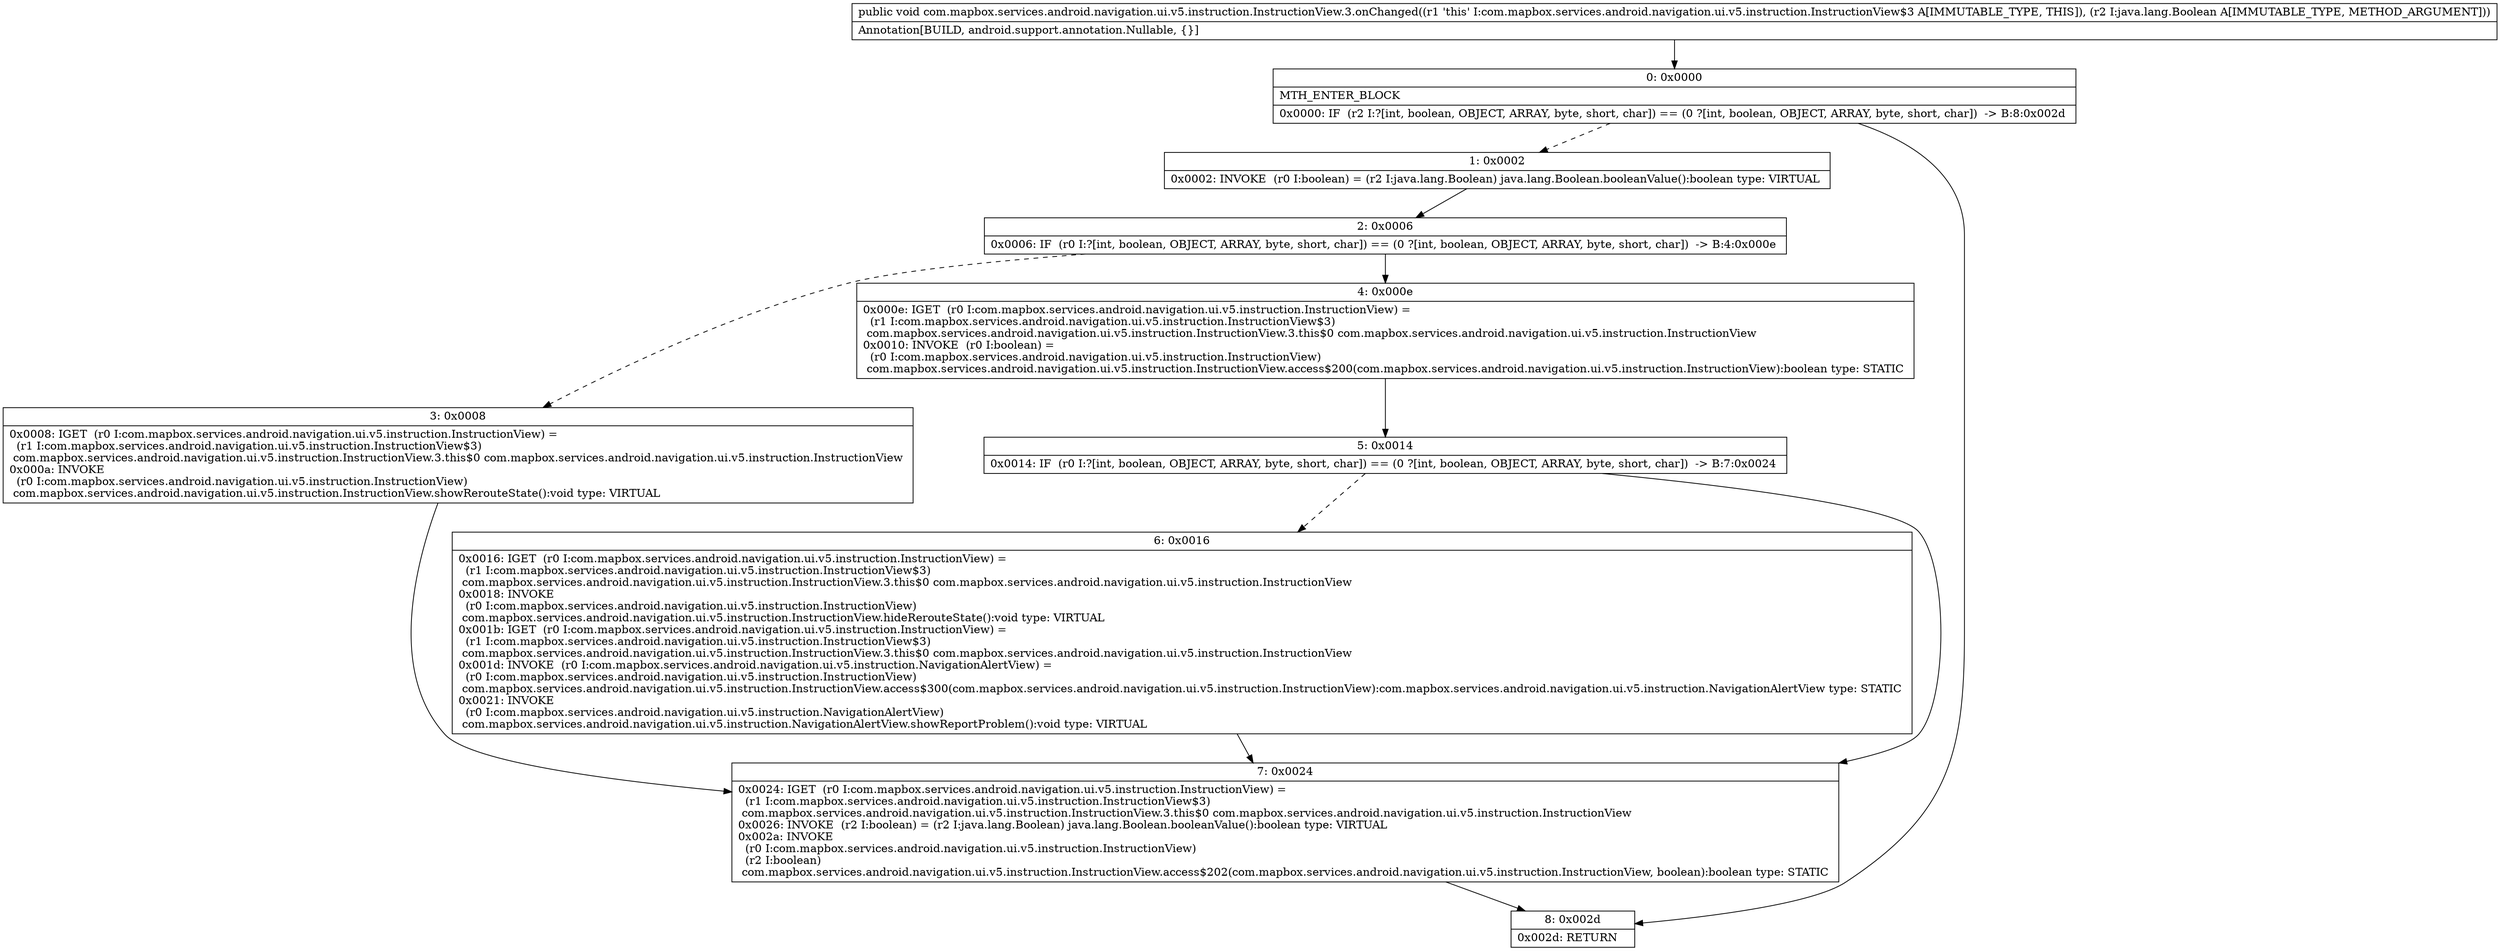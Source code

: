 digraph "CFG forcom.mapbox.services.android.navigation.ui.v5.instruction.InstructionView.3.onChanged(Ljava\/lang\/Boolean;)V" {
Node_0 [shape=record,label="{0\:\ 0x0000|MTH_ENTER_BLOCK\l|0x0000: IF  (r2 I:?[int, boolean, OBJECT, ARRAY, byte, short, char]) == (0 ?[int, boolean, OBJECT, ARRAY, byte, short, char])  \-\> B:8:0x002d \l}"];
Node_1 [shape=record,label="{1\:\ 0x0002|0x0002: INVOKE  (r0 I:boolean) = (r2 I:java.lang.Boolean) java.lang.Boolean.booleanValue():boolean type: VIRTUAL \l}"];
Node_2 [shape=record,label="{2\:\ 0x0006|0x0006: IF  (r0 I:?[int, boolean, OBJECT, ARRAY, byte, short, char]) == (0 ?[int, boolean, OBJECT, ARRAY, byte, short, char])  \-\> B:4:0x000e \l}"];
Node_3 [shape=record,label="{3\:\ 0x0008|0x0008: IGET  (r0 I:com.mapbox.services.android.navigation.ui.v5.instruction.InstructionView) = \l  (r1 I:com.mapbox.services.android.navigation.ui.v5.instruction.InstructionView$3)\l com.mapbox.services.android.navigation.ui.v5.instruction.InstructionView.3.this$0 com.mapbox.services.android.navigation.ui.v5.instruction.InstructionView \l0x000a: INVOKE  \l  (r0 I:com.mapbox.services.android.navigation.ui.v5.instruction.InstructionView)\l com.mapbox.services.android.navigation.ui.v5.instruction.InstructionView.showRerouteState():void type: VIRTUAL \l}"];
Node_4 [shape=record,label="{4\:\ 0x000e|0x000e: IGET  (r0 I:com.mapbox.services.android.navigation.ui.v5.instruction.InstructionView) = \l  (r1 I:com.mapbox.services.android.navigation.ui.v5.instruction.InstructionView$3)\l com.mapbox.services.android.navigation.ui.v5.instruction.InstructionView.3.this$0 com.mapbox.services.android.navigation.ui.v5.instruction.InstructionView \l0x0010: INVOKE  (r0 I:boolean) = \l  (r0 I:com.mapbox.services.android.navigation.ui.v5.instruction.InstructionView)\l com.mapbox.services.android.navigation.ui.v5.instruction.InstructionView.access$200(com.mapbox.services.android.navigation.ui.v5.instruction.InstructionView):boolean type: STATIC \l}"];
Node_5 [shape=record,label="{5\:\ 0x0014|0x0014: IF  (r0 I:?[int, boolean, OBJECT, ARRAY, byte, short, char]) == (0 ?[int, boolean, OBJECT, ARRAY, byte, short, char])  \-\> B:7:0x0024 \l}"];
Node_6 [shape=record,label="{6\:\ 0x0016|0x0016: IGET  (r0 I:com.mapbox.services.android.navigation.ui.v5.instruction.InstructionView) = \l  (r1 I:com.mapbox.services.android.navigation.ui.v5.instruction.InstructionView$3)\l com.mapbox.services.android.navigation.ui.v5.instruction.InstructionView.3.this$0 com.mapbox.services.android.navigation.ui.v5.instruction.InstructionView \l0x0018: INVOKE  \l  (r0 I:com.mapbox.services.android.navigation.ui.v5.instruction.InstructionView)\l com.mapbox.services.android.navigation.ui.v5.instruction.InstructionView.hideRerouteState():void type: VIRTUAL \l0x001b: IGET  (r0 I:com.mapbox.services.android.navigation.ui.v5.instruction.InstructionView) = \l  (r1 I:com.mapbox.services.android.navigation.ui.v5.instruction.InstructionView$3)\l com.mapbox.services.android.navigation.ui.v5.instruction.InstructionView.3.this$0 com.mapbox.services.android.navigation.ui.v5.instruction.InstructionView \l0x001d: INVOKE  (r0 I:com.mapbox.services.android.navigation.ui.v5.instruction.NavigationAlertView) = \l  (r0 I:com.mapbox.services.android.navigation.ui.v5.instruction.InstructionView)\l com.mapbox.services.android.navigation.ui.v5.instruction.InstructionView.access$300(com.mapbox.services.android.navigation.ui.v5.instruction.InstructionView):com.mapbox.services.android.navigation.ui.v5.instruction.NavigationAlertView type: STATIC \l0x0021: INVOKE  \l  (r0 I:com.mapbox.services.android.navigation.ui.v5.instruction.NavigationAlertView)\l com.mapbox.services.android.navigation.ui.v5.instruction.NavigationAlertView.showReportProblem():void type: VIRTUAL \l}"];
Node_7 [shape=record,label="{7\:\ 0x0024|0x0024: IGET  (r0 I:com.mapbox.services.android.navigation.ui.v5.instruction.InstructionView) = \l  (r1 I:com.mapbox.services.android.navigation.ui.v5.instruction.InstructionView$3)\l com.mapbox.services.android.navigation.ui.v5.instruction.InstructionView.3.this$0 com.mapbox.services.android.navigation.ui.v5.instruction.InstructionView \l0x0026: INVOKE  (r2 I:boolean) = (r2 I:java.lang.Boolean) java.lang.Boolean.booleanValue():boolean type: VIRTUAL \l0x002a: INVOKE  \l  (r0 I:com.mapbox.services.android.navigation.ui.v5.instruction.InstructionView)\l  (r2 I:boolean)\l com.mapbox.services.android.navigation.ui.v5.instruction.InstructionView.access$202(com.mapbox.services.android.navigation.ui.v5.instruction.InstructionView, boolean):boolean type: STATIC \l}"];
Node_8 [shape=record,label="{8\:\ 0x002d|0x002d: RETURN   \l}"];
MethodNode[shape=record,label="{public void com.mapbox.services.android.navigation.ui.v5.instruction.InstructionView.3.onChanged((r1 'this' I:com.mapbox.services.android.navigation.ui.v5.instruction.InstructionView$3 A[IMMUTABLE_TYPE, THIS]), (r2 I:java.lang.Boolean A[IMMUTABLE_TYPE, METHOD_ARGUMENT]))  | Annotation[BUILD, android.support.annotation.Nullable, \{\}]\l}"];
MethodNode -> Node_0;
Node_0 -> Node_1[style=dashed];
Node_0 -> Node_8;
Node_1 -> Node_2;
Node_2 -> Node_3[style=dashed];
Node_2 -> Node_4;
Node_3 -> Node_7;
Node_4 -> Node_5;
Node_5 -> Node_6[style=dashed];
Node_5 -> Node_7;
Node_6 -> Node_7;
Node_7 -> Node_8;
}

